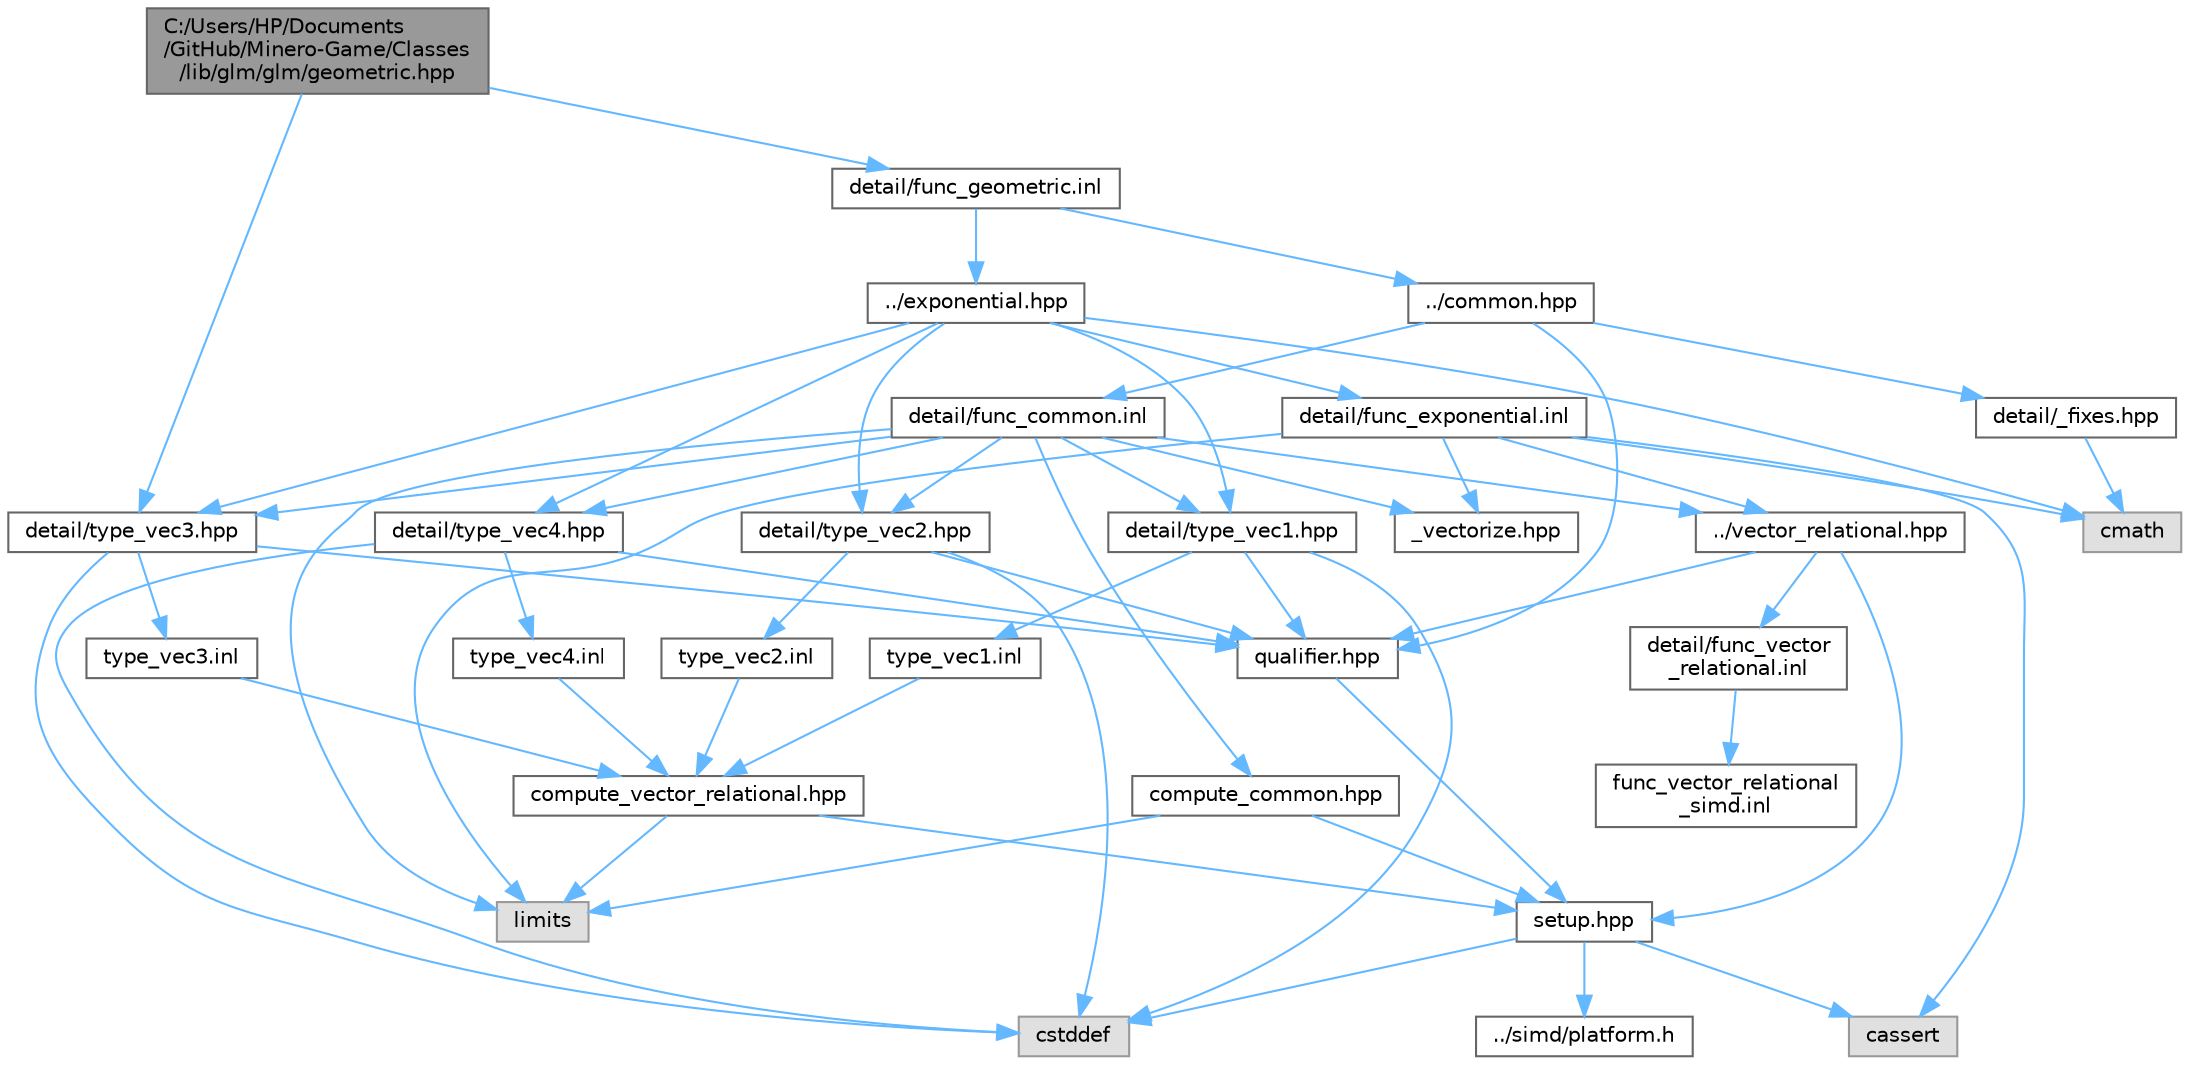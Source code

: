 digraph "C:/Users/HP/Documents/GitHub/Minero-Game/Classes/lib/glm/glm/geometric.hpp"
{
 // LATEX_PDF_SIZE
  bgcolor="transparent";
  edge [fontname=Helvetica,fontsize=10,labelfontname=Helvetica,labelfontsize=10];
  node [fontname=Helvetica,fontsize=10,shape=box,height=0.2,width=0.4];
  Node1 [id="Node000001",label="C:/Users/HP/Documents\l/GitHub/Minero-Game/Classes\l/lib/glm/glm/geometric.hpp",height=0.2,width=0.4,color="gray40", fillcolor="grey60", style="filled", fontcolor="black",tooltip=" "];
  Node1 -> Node2 [id="edge111_Node000001_Node000002",color="steelblue1",style="solid",tooltip=" "];
  Node2 [id="Node000002",label="detail/type_vec3.hpp",height=0.2,width=0.4,color="grey40", fillcolor="white", style="filled",URL="$_classes_2lib_2glm_2glm_2detail_2type__vec3_8hpp.html",tooltip=" "];
  Node2 -> Node3 [id="edge112_Node000002_Node000003",color="steelblue1",style="solid",tooltip=" "];
  Node3 [id="Node000003",label="qualifier.hpp",height=0.2,width=0.4,color="grey40", fillcolor="white", style="filled",URL="$_classes_2lib_2glm_2glm_2detail_2qualifier_8hpp.html",tooltip=" "];
  Node3 -> Node4 [id="edge113_Node000003_Node000004",color="steelblue1",style="solid",tooltip=" "];
  Node4 [id="Node000004",label="setup.hpp",height=0.2,width=0.4,color="grey40", fillcolor="white", style="filled",URL="$_classes_2lib_2glm_2glm_2detail_2setup_8hpp.html",tooltip=" "];
  Node4 -> Node5 [id="edge114_Node000004_Node000005",color="steelblue1",style="solid",tooltip=" "];
  Node5 [id="Node000005",label="cassert",height=0.2,width=0.4,color="grey60", fillcolor="#E0E0E0", style="filled",tooltip=" "];
  Node4 -> Node6 [id="edge115_Node000004_Node000006",color="steelblue1",style="solid",tooltip=" "];
  Node6 [id="Node000006",label="cstddef",height=0.2,width=0.4,color="grey60", fillcolor="#E0E0E0", style="filled",tooltip=" "];
  Node4 -> Node7 [id="edge116_Node000004_Node000007",color="steelblue1",style="solid",tooltip=" "];
  Node7 [id="Node000007",label="../simd/platform.h",height=0.2,width=0.4,color="grey40", fillcolor="white", style="filled",URL="$_classes_2lib_2glm_2glm_2simd_2platform_8h.html",tooltip=" "];
  Node2 -> Node6 [id="edge117_Node000002_Node000006",color="steelblue1",style="solid",tooltip=" "];
  Node2 -> Node8 [id="edge118_Node000002_Node000008",color="steelblue1",style="solid",tooltip=" "];
  Node8 [id="Node000008",label="type_vec3.inl",height=0.2,width=0.4,color="grey40", fillcolor="white", style="filled",URL="$_classes_2lib_2glm_2glm_2detail_2type__vec3_8inl.html",tooltip=" "];
  Node8 -> Node9 [id="edge119_Node000008_Node000009",color="steelblue1",style="solid",tooltip=" "];
  Node9 [id="Node000009",label="compute_vector_relational.hpp",height=0.2,width=0.4,color="grey40", fillcolor="white", style="filled",URL="$_classes_2lib_2glm_2glm_2detail_2compute__vector__relational_8hpp.html",tooltip=" "];
  Node9 -> Node4 [id="edge120_Node000009_Node000004",color="steelblue1",style="solid",tooltip=" "];
  Node9 -> Node10 [id="edge121_Node000009_Node000010",color="steelblue1",style="solid",tooltip=" "];
  Node10 [id="Node000010",label="limits",height=0.2,width=0.4,color="grey60", fillcolor="#E0E0E0", style="filled",tooltip=" "];
  Node1 -> Node11 [id="edge122_Node000001_Node000011",color="steelblue1",style="solid",tooltip=" "];
  Node11 [id="Node000011",label="detail/func_geometric.inl",height=0.2,width=0.4,color="grey40", fillcolor="white", style="filled",URL="$_classes_2lib_2glm_2glm_2detail_2func__geometric_8inl.html",tooltip=" "];
  Node11 -> Node12 [id="edge123_Node000011_Node000012",color="steelblue1",style="solid",tooltip=" "];
  Node12 [id="Node000012",label="../exponential.hpp",height=0.2,width=0.4,color="grey40", fillcolor="white", style="filled",URL="$_classes_2lib_2glm_2glm_2exponential_8hpp.html",tooltip=" "];
  Node12 -> Node13 [id="edge124_Node000012_Node000013",color="steelblue1",style="solid",tooltip=" "];
  Node13 [id="Node000013",label="detail/type_vec1.hpp",height=0.2,width=0.4,color="grey40", fillcolor="white", style="filled",URL="$_classes_2lib_2glm_2glm_2detail_2type__vec1_8hpp.html",tooltip=" "];
  Node13 -> Node3 [id="edge125_Node000013_Node000003",color="steelblue1",style="solid",tooltip=" "];
  Node13 -> Node6 [id="edge126_Node000013_Node000006",color="steelblue1",style="solid",tooltip=" "];
  Node13 -> Node14 [id="edge127_Node000013_Node000014",color="steelblue1",style="solid",tooltip=" "];
  Node14 [id="Node000014",label="type_vec1.inl",height=0.2,width=0.4,color="grey40", fillcolor="white", style="filled",URL="$_classes_2lib_2glm_2glm_2detail_2type__vec1_8inl.html",tooltip=" "];
  Node14 -> Node9 [id="edge128_Node000014_Node000009",color="steelblue1",style="solid",tooltip=" "];
  Node12 -> Node15 [id="edge129_Node000012_Node000015",color="steelblue1",style="solid",tooltip=" "];
  Node15 [id="Node000015",label="detail/type_vec2.hpp",height=0.2,width=0.4,color="grey40", fillcolor="white", style="filled",URL="$_classes_2lib_2glm_2glm_2detail_2type__vec2_8hpp.html",tooltip=" "];
  Node15 -> Node3 [id="edge130_Node000015_Node000003",color="steelblue1",style="solid",tooltip=" "];
  Node15 -> Node6 [id="edge131_Node000015_Node000006",color="steelblue1",style="solid",tooltip=" "];
  Node15 -> Node16 [id="edge132_Node000015_Node000016",color="steelblue1",style="solid",tooltip=" "];
  Node16 [id="Node000016",label="type_vec2.inl",height=0.2,width=0.4,color="grey40", fillcolor="white", style="filled",URL="$_classes_2lib_2glm_2glm_2detail_2type__vec2_8inl.html",tooltip=" "];
  Node16 -> Node9 [id="edge133_Node000016_Node000009",color="steelblue1",style="solid",tooltip=" "];
  Node12 -> Node2 [id="edge134_Node000012_Node000002",color="steelblue1",style="solid",tooltip=" "];
  Node12 -> Node17 [id="edge135_Node000012_Node000017",color="steelblue1",style="solid",tooltip=" "];
  Node17 [id="Node000017",label="detail/type_vec4.hpp",height=0.2,width=0.4,color="grey40", fillcolor="white", style="filled",URL="$_classes_2lib_2glm_2glm_2detail_2type__vec4_8hpp.html",tooltip=" "];
  Node17 -> Node3 [id="edge136_Node000017_Node000003",color="steelblue1",style="solid",tooltip=" "];
  Node17 -> Node6 [id="edge137_Node000017_Node000006",color="steelblue1",style="solid",tooltip=" "];
  Node17 -> Node18 [id="edge138_Node000017_Node000018",color="steelblue1",style="solid",tooltip=" "];
  Node18 [id="Node000018",label="type_vec4.inl",height=0.2,width=0.4,color="grey40", fillcolor="white", style="filled",URL="$_classes_2lib_2glm_2glm_2detail_2type__vec4_8inl.html",tooltip=" "];
  Node18 -> Node9 [id="edge139_Node000018_Node000009",color="steelblue1",style="solid",tooltip=" "];
  Node12 -> Node19 [id="edge140_Node000012_Node000019",color="steelblue1",style="solid",tooltip=" "];
  Node19 [id="Node000019",label="cmath",height=0.2,width=0.4,color="grey60", fillcolor="#E0E0E0", style="filled",tooltip=" "];
  Node12 -> Node20 [id="edge141_Node000012_Node000020",color="steelblue1",style="solid",tooltip=" "];
  Node20 [id="Node000020",label="detail/func_exponential.inl",height=0.2,width=0.4,color="grey40", fillcolor="white", style="filled",URL="$_classes_2lib_2glm_2glm_2detail_2func__exponential_8inl.html",tooltip=" "];
  Node20 -> Node21 [id="edge142_Node000020_Node000021",color="steelblue1",style="solid",tooltip=" "];
  Node21 [id="Node000021",label="../vector_relational.hpp",height=0.2,width=0.4,color="grey40", fillcolor="white", style="filled",URL="$_classes_2lib_2glm_2glm_2vector__relational_8hpp.html",tooltip=" "];
  Node21 -> Node3 [id="edge143_Node000021_Node000003",color="steelblue1",style="solid",tooltip=" "];
  Node21 -> Node4 [id="edge144_Node000021_Node000004",color="steelblue1",style="solid",tooltip=" "];
  Node21 -> Node22 [id="edge145_Node000021_Node000022",color="steelblue1",style="solid",tooltip=" "];
  Node22 [id="Node000022",label="detail/func_vector\l_relational.inl",height=0.2,width=0.4,color="grey40", fillcolor="white", style="filled",URL="$_classes_2lib_2glm_2glm_2detail_2func__vector__relational_8inl.html",tooltip=" "];
  Node22 -> Node23 [id="edge146_Node000022_Node000023",color="steelblue1",style="solid",tooltip=" "];
  Node23 [id="Node000023",label="func_vector_relational\l_simd.inl",height=0.2,width=0.4,color="grey40", fillcolor="white", style="filled",URL="$_classes_2lib_2glm_2glm_2detail_2func__vector__relational__simd_8inl.html",tooltip=" "];
  Node20 -> Node24 [id="edge147_Node000020_Node000024",color="steelblue1",style="solid",tooltip=" "];
  Node24 [id="Node000024",label="_vectorize.hpp",height=0.2,width=0.4,color="grey40", fillcolor="white", style="filled",URL="$_classes_2lib_2glm_2glm_2detail_2__vectorize_8hpp.html",tooltip=" "];
  Node20 -> Node10 [id="edge148_Node000020_Node000010",color="steelblue1",style="solid",tooltip=" "];
  Node20 -> Node19 [id="edge149_Node000020_Node000019",color="steelblue1",style="solid",tooltip=" "];
  Node20 -> Node5 [id="edge150_Node000020_Node000005",color="steelblue1",style="solid",tooltip=" "];
  Node11 -> Node25 [id="edge151_Node000011_Node000025",color="steelblue1",style="solid",tooltip=" "];
  Node25 [id="Node000025",label="../common.hpp",height=0.2,width=0.4,color="grey40", fillcolor="white", style="filled",URL="$_classes_2lib_2glm_2glm_2common_8hpp.html",tooltip=" "];
  Node25 -> Node3 [id="edge152_Node000025_Node000003",color="steelblue1",style="solid",tooltip=" "];
  Node25 -> Node26 [id="edge153_Node000025_Node000026",color="steelblue1",style="solid",tooltip=" "];
  Node26 [id="Node000026",label="detail/_fixes.hpp",height=0.2,width=0.4,color="grey40", fillcolor="white", style="filled",URL="$_classes_2lib_2glm_2glm_2detail_2__fixes_8hpp.html",tooltip=" "];
  Node26 -> Node19 [id="edge154_Node000026_Node000019",color="steelblue1",style="solid",tooltip=" "];
  Node25 -> Node27 [id="edge155_Node000025_Node000027",color="steelblue1",style="solid",tooltip=" "];
  Node27 [id="Node000027",label="detail/func_common.inl",height=0.2,width=0.4,color="grey40", fillcolor="white", style="filled",URL="$_classes_2lib_2glm_2glm_2detail_2func__common_8inl.html",tooltip=" "];
  Node27 -> Node21 [id="edge156_Node000027_Node000021",color="steelblue1",style="solid",tooltip=" "];
  Node27 -> Node28 [id="edge157_Node000027_Node000028",color="steelblue1",style="solid",tooltip=" "];
  Node28 [id="Node000028",label="compute_common.hpp",height=0.2,width=0.4,color="grey40", fillcolor="white", style="filled",URL="$_classes_2lib_2glm_2glm_2detail_2compute__common_8hpp.html",tooltip=" "];
  Node28 -> Node4 [id="edge158_Node000028_Node000004",color="steelblue1",style="solid",tooltip=" "];
  Node28 -> Node10 [id="edge159_Node000028_Node000010",color="steelblue1",style="solid",tooltip=" "];
  Node27 -> Node13 [id="edge160_Node000027_Node000013",color="steelblue1",style="solid",tooltip=" "];
  Node27 -> Node15 [id="edge161_Node000027_Node000015",color="steelblue1",style="solid",tooltip=" "];
  Node27 -> Node2 [id="edge162_Node000027_Node000002",color="steelblue1",style="solid",tooltip=" "];
  Node27 -> Node17 [id="edge163_Node000027_Node000017",color="steelblue1",style="solid",tooltip=" "];
  Node27 -> Node24 [id="edge164_Node000027_Node000024",color="steelblue1",style="solid",tooltip=" "];
  Node27 -> Node10 [id="edge165_Node000027_Node000010",color="steelblue1",style="solid",tooltip=" "];
}
